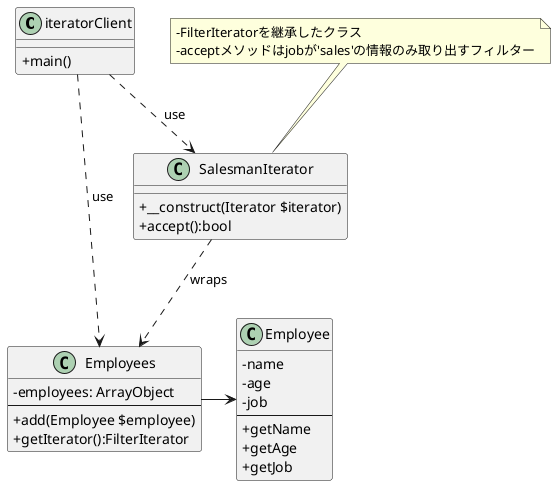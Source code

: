 @startuml iteratorClassDiagram
skinparam classAttributeIconSize 0

class iteratorClient{
  +main()
}

class Employee{
  -name
  -age
  -job
  --
  +getName
  +getAge
  +getJob
}

class Employees{
  -employees: ArrayObject
  --
  +add(Employee $employee)
  +getIterator():FilterIterator
}

class SalesmanIterator{
  +__construct(Iterator $iterator)
  +accept():bool
}

iteratorClient..>Employees:use
iteratorClient..>SalesmanIterator:use
SalesmanIterator..>Employees:wraps
Employees-right->Employee

note top of SalesmanIterator
  -FilterIteratorを継承したクラス
  -acceptメソッドはjobが'sales'の情報のみ取り出すフィルター
end note